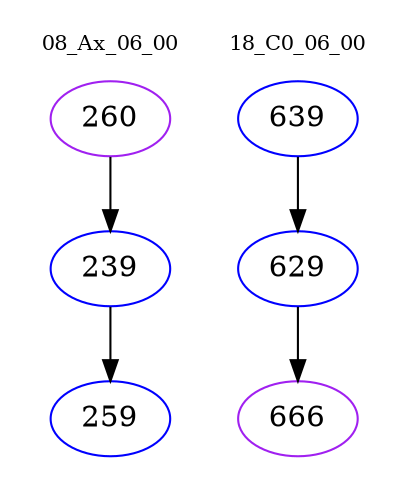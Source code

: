 digraph{
subgraph cluster_0 {
color = white
label = "08_Ax_06_00";
fontsize=10;
T0_260 [label="260", color="purple"]
T0_260 -> T0_239 [color="black"]
T0_239 [label="239", color="blue"]
T0_239 -> T0_259 [color="black"]
T0_259 [label="259", color="blue"]
}
subgraph cluster_1 {
color = white
label = "18_C0_06_00";
fontsize=10;
T1_639 [label="639", color="blue"]
T1_639 -> T1_629 [color="black"]
T1_629 [label="629", color="blue"]
T1_629 -> T1_666 [color="black"]
T1_666 [label="666", color="purple"]
}
}
